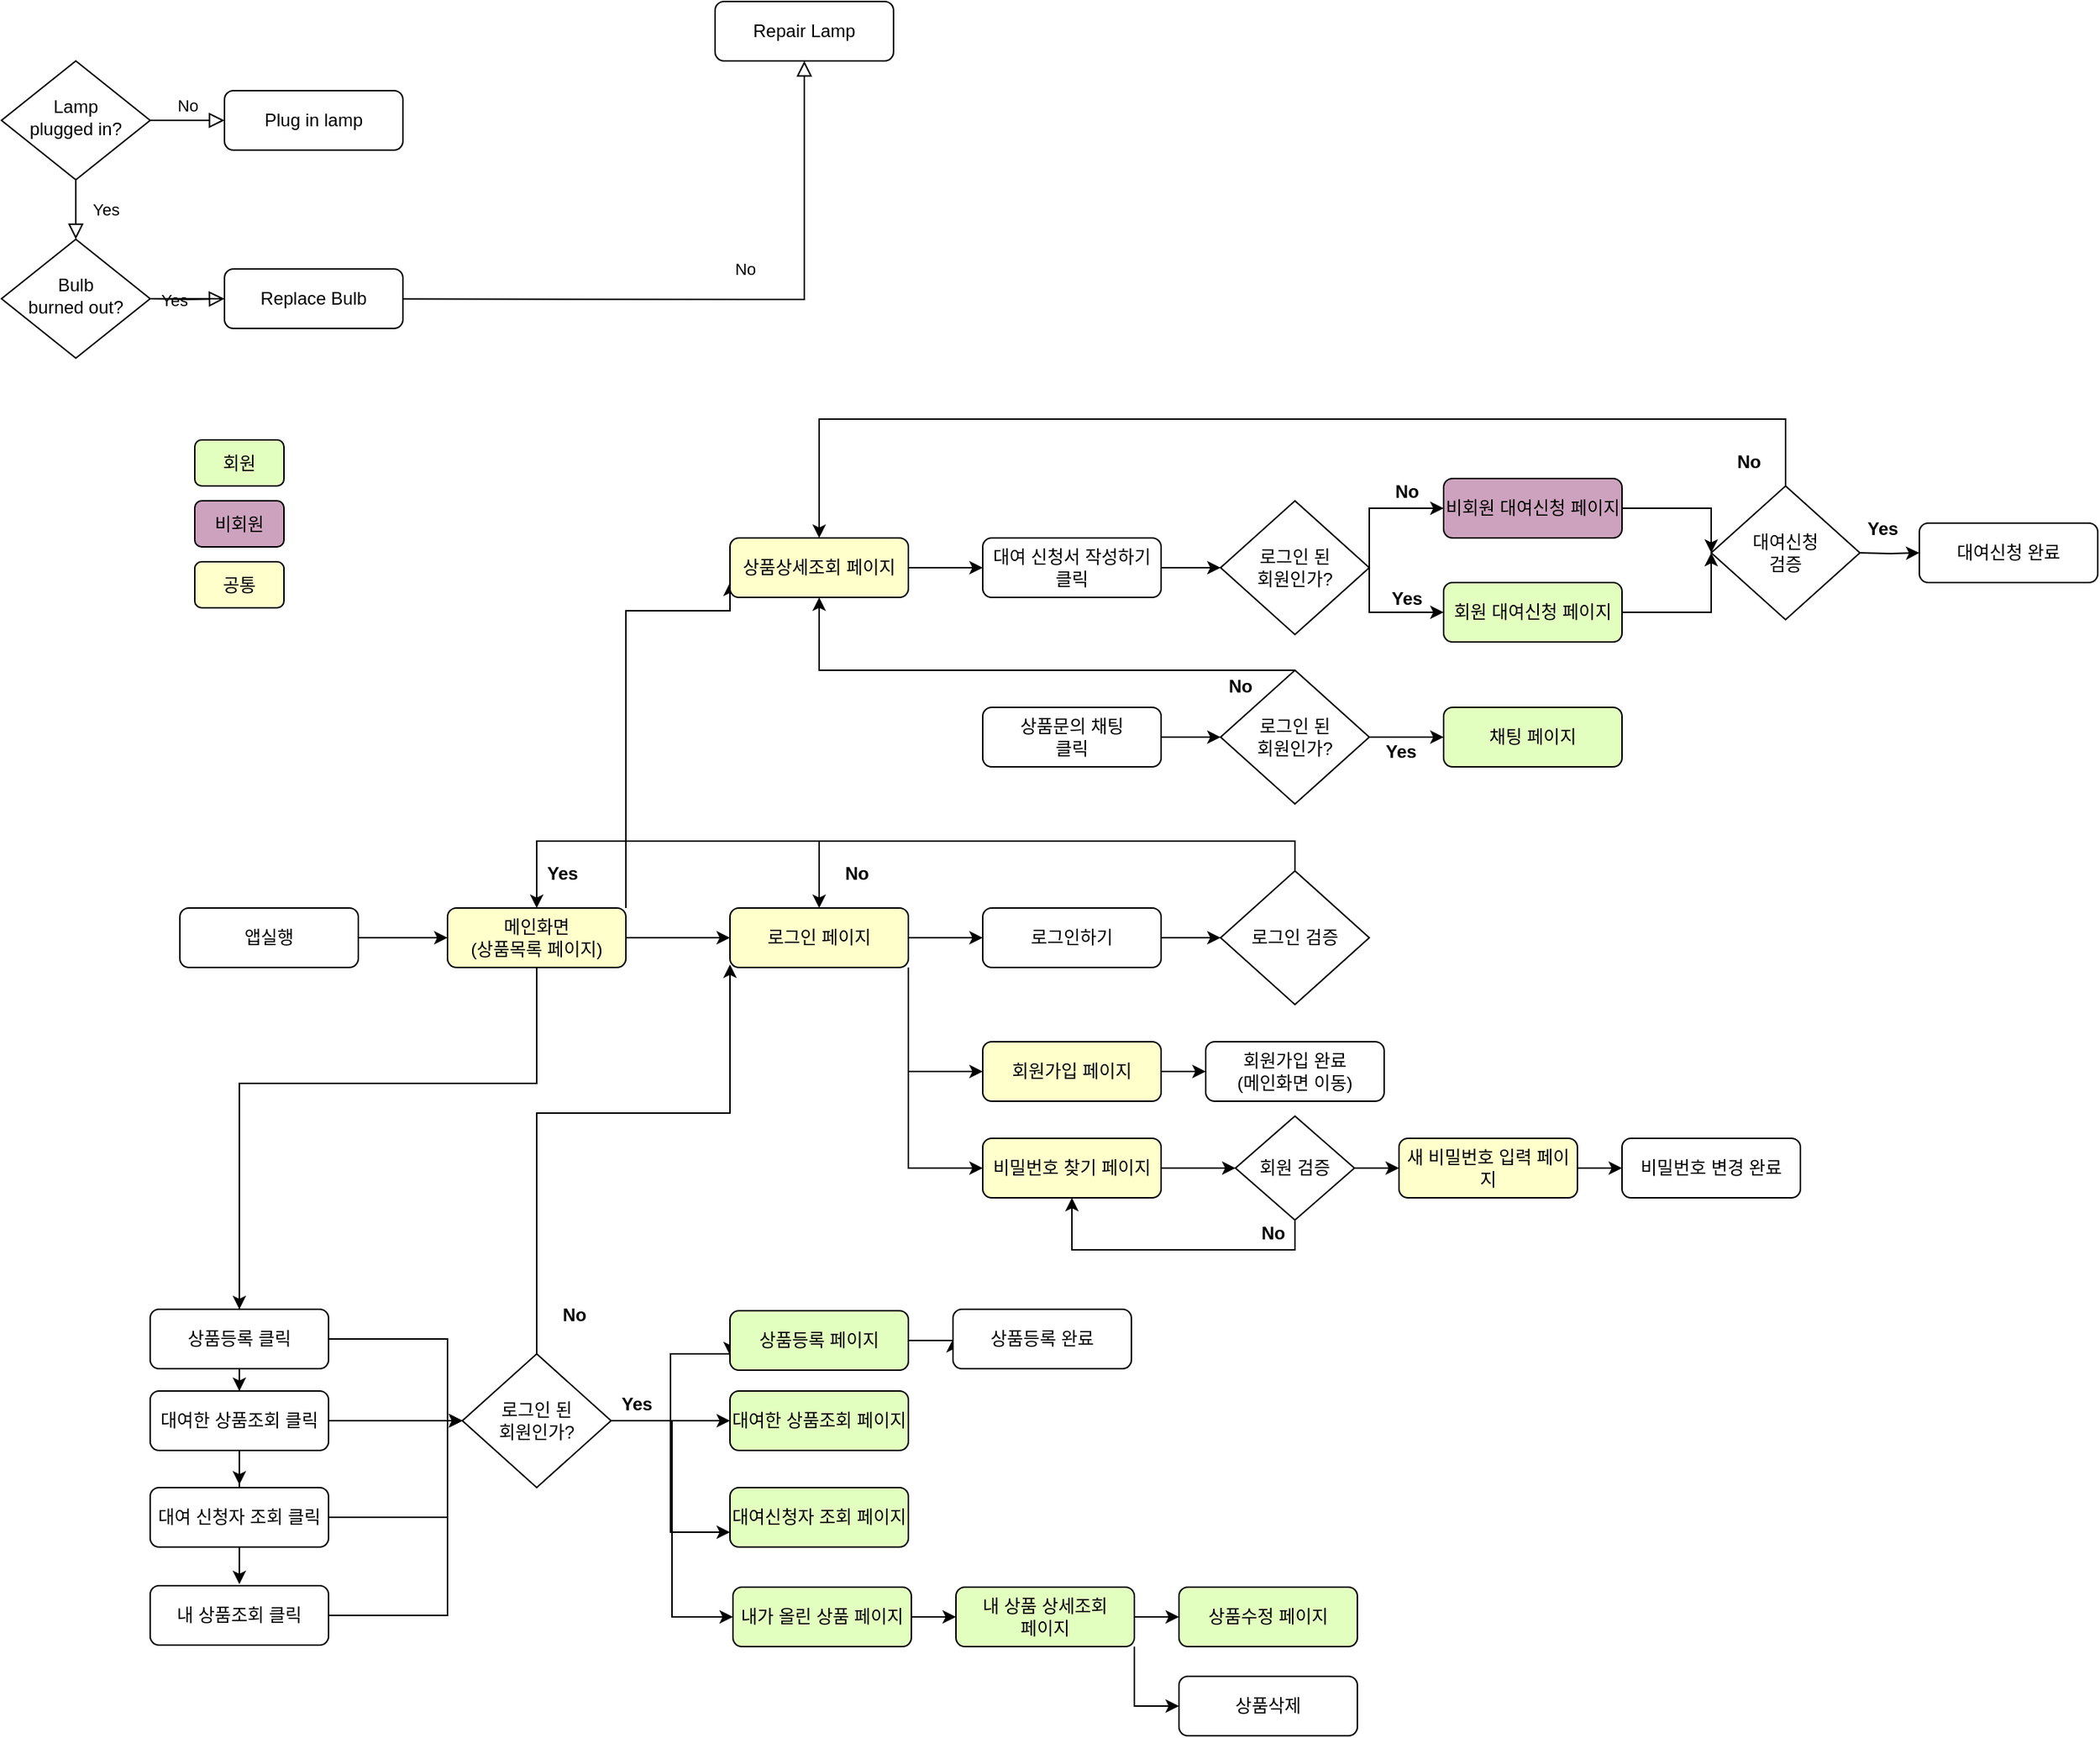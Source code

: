 <mxfile version="15.9.1" type="github"><diagram id="C5RBs43oDa-KdzZeNtuy" name="Page-1"><mxGraphModel dx="2564" dy="2086" grid="1" gridSize="10" guides="1" tooltips="1" connect="1" arrows="1" fold="1" page="1" pageScale="1" pageWidth="827" pageHeight="1169" math="0" shadow="0"><root><mxCell id="WIyWlLk6GJQsqaUBKTNV-0"/><mxCell id="WIyWlLk6GJQsqaUBKTNV-1" parent="WIyWlLk6GJQsqaUBKTNV-0"/><mxCell id="WIyWlLk6GJQsqaUBKTNV-3" value="앱실행" style="rounded=1;whiteSpace=wrap;html=1;fontSize=12;glass=0;strokeWidth=1;shadow=0;fillColor=#FFFFFF;" parent="WIyWlLk6GJQsqaUBKTNV-1" vertex="1"><mxGeometry x="-450" y="410" width="120" height="40" as="geometry"/></mxCell><mxCell id="WIyWlLk6GJQsqaUBKTNV-4" value="Yes" style="rounded=0;html=1;jettySize=auto;orthogonalLoop=1;fontSize=11;endArrow=block;endFill=0;endSize=8;strokeWidth=1;shadow=0;labelBackgroundColor=none;edgeStyle=orthogonalEdgeStyle;" parent="WIyWlLk6GJQsqaUBKTNV-1" source="WIyWlLk6GJQsqaUBKTNV-6" edge="1"><mxGeometry y="20" relative="1" as="geometry"><mxPoint as="offset"/><mxPoint x="-520" y="-40" as="targetPoint"/></mxGeometry></mxCell><mxCell id="WIyWlLk6GJQsqaUBKTNV-5" value="No" style="edgeStyle=orthogonalEdgeStyle;rounded=0;html=1;jettySize=auto;orthogonalLoop=1;fontSize=11;endArrow=block;endFill=0;endSize=8;strokeWidth=1;shadow=0;labelBackgroundColor=none;" parent="WIyWlLk6GJQsqaUBKTNV-1" source="WIyWlLk6GJQsqaUBKTNV-6" target="WIyWlLk6GJQsqaUBKTNV-7" edge="1"><mxGeometry y="10" relative="1" as="geometry"><mxPoint as="offset"/></mxGeometry></mxCell><mxCell id="WIyWlLk6GJQsqaUBKTNV-6" value="Lamp&lt;br&gt;plugged in?" style="rhombus;whiteSpace=wrap;html=1;shadow=0;fontFamily=Helvetica;fontSize=12;align=center;strokeWidth=1;spacing=6;spacingTop=-4;" parent="WIyWlLk6GJQsqaUBKTNV-1" vertex="1"><mxGeometry x="-570" y="-160" width="100" height="80" as="geometry"/></mxCell><mxCell id="WIyWlLk6GJQsqaUBKTNV-7" value="Plug in lamp" style="rounded=1;whiteSpace=wrap;html=1;fontSize=12;glass=0;strokeWidth=1;shadow=0;" parent="WIyWlLk6GJQsqaUBKTNV-1" vertex="1"><mxGeometry x="-420" y="-140" width="120" height="40" as="geometry"/></mxCell><mxCell id="WIyWlLk6GJQsqaUBKTNV-8" value="No" style="rounded=0;html=1;jettySize=auto;orthogonalLoop=1;fontSize=11;endArrow=block;endFill=0;endSize=8;strokeWidth=1;shadow=0;labelBackgroundColor=none;edgeStyle=orthogonalEdgeStyle;" parent="WIyWlLk6GJQsqaUBKTNV-1" target="WIyWlLk6GJQsqaUBKTNV-11" edge="1"><mxGeometry x="0.333" y="20" relative="1" as="geometry"><mxPoint as="offset"/><mxPoint x="-470" as="sourcePoint"/></mxGeometry></mxCell><mxCell id="WIyWlLk6GJQsqaUBKTNV-9" value="Yes" style="edgeStyle=orthogonalEdgeStyle;rounded=0;html=1;jettySize=auto;orthogonalLoop=1;fontSize=11;endArrow=block;endFill=0;endSize=8;strokeWidth=1;shadow=0;labelBackgroundColor=none;" parent="WIyWlLk6GJQsqaUBKTNV-1" target="WIyWlLk6GJQsqaUBKTNV-12" edge="1"><mxGeometry y="10" relative="1" as="geometry"><mxPoint as="offset"/><mxPoint x="-470" as="sourcePoint"/></mxGeometry></mxCell><mxCell id="WIyWlLk6GJQsqaUBKTNV-10" value="Bulb&lt;br&gt;burned out?" style="rhombus;whiteSpace=wrap;html=1;shadow=0;fontFamily=Helvetica;fontSize=12;align=center;strokeWidth=1;spacing=6;spacingTop=-4;" parent="WIyWlLk6GJQsqaUBKTNV-1" vertex="1"><mxGeometry x="-570" y="-40" width="100" height="80" as="geometry"/></mxCell><mxCell id="WIyWlLk6GJQsqaUBKTNV-11" value="Repair Lamp" style="rounded=1;whiteSpace=wrap;html=1;fontSize=12;glass=0;strokeWidth=1;shadow=0;" parent="WIyWlLk6GJQsqaUBKTNV-1" vertex="1"><mxGeometry x="-90" y="-200" width="120" height="40" as="geometry"/></mxCell><mxCell id="WIyWlLk6GJQsqaUBKTNV-12" value="Replace Bulb" style="rounded=1;whiteSpace=wrap;html=1;fontSize=12;glass=0;strokeWidth=1;shadow=0;" parent="WIyWlLk6GJQsqaUBKTNV-1" vertex="1"><mxGeometry x="-420" y="-20" width="120" height="40" as="geometry"/></mxCell><mxCell id="6MyTWxxYhIIvLbOUa3KO-51" style="edgeStyle=orthogonalEdgeStyle;rounded=0;orthogonalLoop=1;jettySize=auto;html=1;exitX=0.5;exitY=1;exitDx=0;exitDy=0;entryX=0.5;entryY=0;entryDx=0;entryDy=0;fontSize=12;" edge="1" parent="WIyWlLk6GJQsqaUBKTNV-1" target="6MyTWxxYhIIvLbOUa3KO-30"><mxGeometry relative="1" as="geometry"><mxPoint x="-210" y="468" as="sourcePoint"/><Array as="points"><mxPoint x="-210" y="528"/><mxPoint x="-410" y="528"/></Array></mxGeometry></mxCell><mxCell id="6MyTWxxYhIIvLbOUa3KO-57" style="edgeStyle=orthogonalEdgeStyle;rounded=0;orthogonalLoop=1;jettySize=auto;html=1;entryX=0.5;entryY=0;entryDx=0;entryDy=0;fontSize=12;" edge="1" parent="WIyWlLk6GJQsqaUBKTNV-1" target="6MyTWxxYhIIvLbOUa3KO-31"><mxGeometry relative="1" as="geometry"><mxPoint x="-210" y="468" as="sourcePoint"/><Array as="points"><mxPoint x="-210" y="528"/><mxPoint x="-410" y="528"/></Array></mxGeometry></mxCell><mxCell id="6MyTWxxYhIIvLbOUa3KO-72" style="edgeStyle=orthogonalEdgeStyle;rounded=0;orthogonalLoop=1;jettySize=auto;html=1;entryX=0;entryY=0.75;entryDx=0;entryDy=0;fontSize=12;" edge="1" parent="WIyWlLk6GJQsqaUBKTNV-1" source="6MyTWxxYhIIvLbOUa3KO-0" target="6MyTWxxYhIIvLbOUa3KO-2"><mxGeometry relative="1" as="geometry"><Array as="points"><mxPoint x="-150" y="210"/></Array></mxGeometry></mxCell><mxCell id="6MyTWxxYhIIvLbOUa3KO-109" style="edgeStyle=orthogonalEdgeStyle;rounded=0;orthogonalLoop=1;jettySize=auto;html=1;entryX=0.5;entryY=0;entryDx=0;entryDy=0;fontSize=12;" edge="1" parent="WIyWlLk6GJQsqaUBKTNV-1"><mxGeometry relative="1" as="geometry"><mxPoint x="-210" y="448" as="sourcePoint"/><mxPoint x="-410" y="798" as="targetPoint"/><Array as="points"><mxPoint x="-210" y="528"/><mxPoint x="-410" y="528"/></Array></mxGeometry></mxCell><mxCell id="6MyTWxxYhIIvLbOUa3KO-110" style="edgeStyle=orthogonalEdgeStyle;rounded=0;orthogonalLoop=1;jettySize=auto;html=1;fontSize=12;" edge="1" parent="WIyWlLk6GJQsqaUBKTNV-1"><mxGeometry relative="1" as="geometry"><mxPoint x="-210" y="448" as="sourcePoint"/><mxPoint x="-410" y="865" as="targetPoint"/><Array as="points"><mxPoint x="-210" y="528"/><mxPoint x="-410" y="528"/></Array></mxGeometry></mxCell><mxCell id="6MyTWxxYhIIvLbOUa3KO-0" value="메인화면&lt;br&gt;(상품목록 페이지)" style="rounded=1;whiteSpace=wrap;html=1;fontSize=12;glass=0;strokeWidth=1;shadow=0;fillColor=#FFFFCC;" vertex="1" parent="WIyWlLk6GJQsqaUBKTNV-1"><mxGeometry x="-270" y="410" width="120" height="40" as="geometry"/></mxCell><mxCell id="6MyTWxxYhIIvLbOUa3KO-1" value="" style="endArrow=classic;html=1;rounded=0;entryX=0;entryY=0.5;entryDx=0;entryDy=0;" edge="1" parent="WIyWlLk6GJQsqaUBKTNV-1" target="6MyTWxxYhIIvLbOUa3KO-0"><mxGeometry width="50" height="50" relative="1" as="geometry"><mxPoint x="-330" y="430" as="sourcePoint"/><mxPoint x="-280" y="380" as="targetPoint"/></mxGeometry></mxCell><mxCell id="6MyTWxxYhIIvLbOUa3KO-61" style="edgeStyle=orthogonalEdgeStyle;rounded=0;orthogonalLoop=1;jettySize=auto;html=1;exitX=1;exitY=0.5;exitDx=0;exitDy=0;entryX=0;entryY=0.5;entryDx=0;entryDy=0;fontSize=12;" edge="1" parent="WIyWlLk6GJQsqaUBKTNV-1" source="6MyTWxxYhIIvLbOUa3KO-2" target="6MyTWxxYhIIvLbOUa3KO-23"><mxGeometry relative="1" as="geometry"/></mxCell><mxCell id="6MyTWxxYhIIvLbOUa3KO-2" value="상품상세조회 페이지" style="rounded=1;whiteSpace=wrap;html=1;fontSize=12;glass=0;strokeWidth=1;shadow=0;fillColor=#FFFFCC;" vertex="1" parent="WIyWlLk6GJQsqaUBKTNV-1"><mxGeometry x="-80" y="161" width="120" height="40" as="geometry"/></mxCell><mxCell id="6MyTWxxYhIIvLbOUa3KO-79" style="edgeStyle=orthogonalEdgeStyle;rounded=0;orthogonalLoop=1;jettySize=auto;html=1;entryX=0;entryY=0.5;entryDx=0;entryDy=0;fontSize=12;" edge="1" parent="WIyWlLk6GJQsqaUBKTNV-1" source="6MyTWxxYhIIvLbOUa3KO-3" target="6MyTWxxYhIIvLbOUa3KO-4"><mxGeometry relative="1" as="geometry"/></mxCell><mxCell id="6MyTWxxYhIIvLbOUa3KO-82" style="edgeStyle=orthogonalEdgeStyle;rounded=0;orthogonalLoop=1;jettySize=auto;html=1;entryX=0;entryY=0.5;entryDx=0;entryDy=0;fontSize=12;" edge="1" parent="WIyWlLk6GJQsqaUBKTNV-1" source="6MyTWxxYhIIvLbOUa3KO-3" target="6MyTWxxYhIIvLbOUa3KO-5"><mxGeometry relative="1" as="geometry"><Array as="points"><mxPoint x="40" y="520"/></Array></mxGeometry></mxCell><mxCell id="6MyTWxxYhIIvLbOUa3KO-139" style="edgeStyle=orthogonalEdgeStyle;rounded=0;orthogonalLoop=1;jettySize=auto;html=1;entryX=0;entryY=0.5;entryDx=0;entryDy=0;fontSize=12;" edge="1" parent="WIyWlLk6GJQsqaUBKTNV-1" source="6MyTWxxYhIIvLbOUa3KO-3" target="6MyTWxxYhIIvLbOUa3KO-136"><mxGeometry relative="1" as="geometry"><Array as="points"><mxPoint x="40" y="585"/></Array></mxGeometry></mxCell><mxCell id="6MyTWxxYhIIvLbOUa3KO-3" value="로그인 페이지" style="rounded=1;whiteSpace=wrap;html=1;fontSize=12;glass=0;strokeWidth=1;shadow=0;fillColor=#FFFFCC;" vertex="1" parent="WIyWlLk6GJQsqaUBKTNV-1"><mxGeometry x="-80" y="410" width="120" height="40" as="geometry"/></mxCell><mxCell id="6MyTWxxYhIIvLbOUa3KO-80" style="edgeStyle=orthogonalEdgeStyle;rounded=0;orthogonalLoop=1;jettySize=auto;html=1;entryX=0;entryY=0.5;entryDx=0;entryDy=0;fontSize=12;" edge="1" parent="WIyWlLk6GJQsqaUBKTNV-1" source="6MyTWxxYhIIvLbOUa3KO-4" target="6MyTWxxYhIIvLbOUa3KO-70"><mxGeometry relative="1" as="geometry"/></mxCell><mxCell id="6MyTWxxYhIIvLbOUa3KO-4" value="로그인하기" style="rounded=1;whiteSpace=wrap;html=1;fontSize=12;glass=0;strokeWidth=1;shadow=0;" vertex="1" parent="WIyWlLk6GJQsqaUBKTNV-1"><mxGeometry x="90" y="410" width="120" height="40" as="geometry"/></mxCell><mxCell id="6MyTWxxYhIIvLbOUa3KO-83" style="edgeStyle=orthogonalEdgeStyle;rounded=0;orthogonalLoop=1;jettySize=auto;html=1;exitX=1;exitY=0.5;exitDx=0;exitDy=0;fontSize=12;" edge="1" parent="WIyWlLk6GJQsqaUBKTNV-1" source="6MyTWxxYhIIvLbOUa3KO-5" target="6MyTWxxYhIIvLbOUa3KO-81"><mxGeometry relative="1" as="geometry"/></mxCell><mxCell id="6MyTWxxYhIIvLbOUa3KO-5" value="회원가입 페이지" style="rounded=1;whiteSpace=wrap;html=1;fontSize=12;glass=0;strokeWidth=1;shadow=0;fillColor=#FFFFCC;" vertex="1" parent="WIyWlLk6GJQsqaUBKTNV-1"><mxGeometry x="90" y="500" width="120" height="40" as="geometry"/></mxCell><mxCell id="6MyTWxxYhIIvLbOUa3KO-21" value="" style="endArrow=classic;html=1;rounded=0;entryX=0;entryY=0.5;entryDx=0;entryDy=0;" edge="1" parent="WIyWlLk6GJQsqaUBKTNV-1" target="6MyTWxxYhIIvLbOUa3KO-3"><mxGeometry width="50" height="50" relative="1" as="geometry"><mxPoint x="-150" y="430" as="sourcePoint"/><mxPoint x="-100" y="380" as="targetPoint"/></mxGeometry></mxCell><mxCell id="6MyTWxxYhIIvLbOUa3KO-63" style="edgeStyle=orthogonalEdgeStyle;rounded=0;orthogonalLoop=1;jettySize=auto;html=1;exitX=1;exitY=0.5;exitDx=0;exitDy=0;entryX=0;entryY=0.5;entryDx=0;entryDy=0;fontSize=12;" edge="1" parent="WIyWlLk6GJQsqaUBKTNV-1" source="6MyTWxxYhIIvLbOUa3KO-23" target="6MyTWxxYhIIvLbOUa3KO-62"><mxGeometry relative="1" as="geometry"/></mxCell><mxCell id="6MyTWxxYhIIvLbOUa3KO-23" value="대여 신청서 작성하기 &lt;br&gt;클릭" style="rounded=1;whiteSpace=wrap;html=1;fontSize=12;glass=0;strokeWidth=1;shadow=0;fillColor=#FFFFFF;" vertex="1" parent="WIyWlLk6GJQsqaUBKTNV-1"><mxGeometry x="90" y="161" width="120" height="40" as="geometry"/></mxCell><mxCell id="6MyTWxxYhIIvLbOUa3KO-38" style="edgeStyle=orthogonalEdgeStyle;rounded=0;orthogonalLoop=1;jettySize=auto;html=1;exitX=1;exitY=0.5;exitDx=0;exitDy=0;entryX=0;entryY=0.75;entryDx=0;entryDy=0;" edge="1" parent="WIyWlLk6GJQsqaUBKTNV-1" source="6MyTWxxYhIIvLbOUa3KO-24" target="6MyTWxxYhIIvLbOUa3KO-36"><mxGeometry relative="1" as="geometry"><Array as="points"><mxPoint x="-120" y="755"/><mxPoint x="-120" y="710"/></Array></mxGeometry></mxCell><mxCell id="6MyTWxxYhIIvLbOUa3KO-39" style="edgeStyle=orthogonalEdgeStyle;rounded=0;orthogonalLoop=1;jettySize=auto;html=1;exitX=1;exitY=0.5;exitDx=0;exitDy=0;entryX=0;entryY=0.5;entryDx=0;entryDy=0;" edge="1" parent="WIyWlLk6GJQsqaUBKTNV-1" source="6MyTWxxYhIIvLbOUa3KO-24" target="6MyTWxxYhIIvLbOUa3KO-27"><mxGeometry relative="1" as="geometry"/></mxCell><mxCell id="6MyTWxxYhIIvLbOUa3KO-59" style="edgeStyle=orthogonalEdgeStyle;rounded=0;orthogonalLoop=1;jettySize=auto;html=1;entryX=0;entryY=0.5;entryDx=0;entryDy=0;fontSize=12;" edge="1" parent="WIyWlLk6GJQsqaUBKTNV-1" source="6MyTWxxYhIIvLbOUa3KO-24"><mxGeometry relative="1" as="geometry"><mxPoint x="-80" y="448" as="targetPoint"/><Array as="points"><mxPoint x="-210" y="548"/><mxPoint x="-80" y="548"/></Array></mxGeometry></mxCell><mxCell id="6MyTWxxYhIIvLbOUa3KO-104" style="edgeStyle=orthogonalEdgeStyle;rounded=0;orthogonalLoop=1;jettySize=auto;html=1;exitX=1;exitY=0.5;exitDx=0;exitDy=0;entryX=0;entryY=0.5;entryDx=0;entryDy=0;fontSize=12;" edge="1" parent="WIyWlLk6GJQsqaUBKTNV-1" source="6MyTWxxYhIIvLbOUa3KO-24" target="6MyTWxxYhIIvLbOUa3KO-37"><mxGeometry relative="1" as="geometry"/></mxCell><mxCell id="6MyTWxxYhIIvLbOUa3KO-106" style="edgeStyle=orthogonalEdgeStyle;rounded=0;orthogonalLoop=1;jettySize=auto;html=1;entryX=0;entryY=0.75;entryDx=0;entryDy=0;fontSize=12;" edge="1" parent="WIyWlLk6GJQsqaUBKTNV-1" source="6MyTWxxYhIIvLbOUa3KO-24" target="6MyTWxxYhIIvLbOUa3KO-105"><mxGeometry relative="1" as="geometry"/></mxCell><mxCell id="6MyTWxxYhIIvLbOUa3KO-24" value="로그인 된 &lt;br&gt;회원인가?" style="rhombus;whiteSpace=wrap;html=1;strokeColor=#000000;fillColor=none;" vertex="1" parent="WIyWlLk6GJQsqaUBKTNV-1"><mxGeometry x="-260" y="710" width="100" height="90" as="geometry"/></mxCell><mxCell id="6MyTWxxYhIIvLbOUa3KO-27" value="대여한 상품조회 페이지" style="rounded=1;whiteSpace=wrap;html=1;fontSize=12;glass=0;strokeWidth=1;shadow=0;fillColor=#E3FFBF;" vertex="1" parent="WIyWlLk6GJQsqaUBKTNV-1"><mxGeometry x="-80" y="735" width="120" height="40" as="geometry"/></mxCell><mxCell id="6MyTWxxYhIIvLbOUa3KO-33" style="edgeStyle=orthogonalEdgeStyle;rounded=0;orthogonalLoop=1;jettySize=auto;html=1;entryX=0;entryY=0.5;entryDx=0;entryDy=0;" edge="1" parent="WIyWlLk6GJQsqaUBKTNV-1" source="6MyTWxxYhIIvLbOUa3KO-30" target="6MyTWxxYhIIvLbOUa3KO-24"><mxGeometry relative="1" as="geometry"><Array as="points"><mxPoint x="-270" y="700"/></Array></mxGeometry></mxCell><mxCell id="6MyTWxxYhIIvLbOUa3KO-30" value="상품등록 클릭" style="rounded=1;whiteSpace=wrap;html=1;fontSize=12;glass=0;strokeWidth=1;shadow=0;fillColor=#FFFFFF;" vertex="1" parent="WIyWlLk6GJQsqaUBKTNV-1"><mxGeometry x="-470" y="680" width="120" height="40" as="geometry"/></mxCell><mxCell id="6MyTWxxYhIIvLbOUa3KO-34" style="edgeStyle=orthogonalEdgeStyle;rounded=0;orthogonalLoop=1;jettySize=auto;html=1;entryX=0;entryY=0.5;entryDx=0;entryDy=0;" edge="1" parent="WIyWlLk6GJQsqaUBKTNV-1" source="6MyTWxxYhIIvLbOUa3KO-31" target="6MyTWxxYhIIvLbOUa3KO-24"><mxGeometry relative="1" as="geometry"/></mxCell><mxCell id="6MyTWxxYhIIvLbOUa3KO-31" value="대여한 상품조회 클릭" style="rounded=1;whiteSpace=wrap;html=1;fontSize=12;glass=0;strokeWidth=1;shadow=0;fillColor=#FFFFFF;" vertex="1" parent="WIyWlLk6GJQsqaUBKTNV-1"><mxGeometry x="-470" y="735" width="120" height="40" as="geometry"/></mxCell><mxCell id="6MyTWxxYhIIvLbOUa3KO-113" style="edgeStyle=orthogonalEdgeStyle;rounded=0;orthogonalLoop=1;jettySize=auto;html=1;entryX=0;entryY=0.5;entryDx=0;entryDy=0;fontSize=12;" edge="1" parent="WIyWlLk6GJQsqaUBKTNV-1" source="6MyTWxxYhIIvLbOUa3KO-32" target="6MyTWxxYhIIvLbOUa3KO-24"><mxGeometry relative="1" as="geometry"><Array as="points"><mxPoint x="-270" y="886"/><mxPoint x="-270" y="755"/></Array></mxGeometry></mxCell><mxCell id="6MyTWxxYhIIvLbOUa3KO-32" value="내 상품조회 클릭" style="rounded=1;whiteSpace=wrap;html=1;fontSize=12;glass=0;strokeWidth=1;shadow=0;fillColor=#FFFFFF;" vertex="1" parent="WIyWlLk6GJQsqaUBKTNV-1"><mxGeometry x="-470" y="866" width="120" height="40" as="geometry"/></mxCell><mxCell id="6MyTWxxYhIIvLbOUa3KO-89" style="edgeStyle=orthogonalEdgeStyle;rounded=0;orthogonalLoop=1;jettySize=auto;html=1;exitX=1;exitY=0.5;exitDx=0;exitDy=0;entryX=0;entryY=0.5;entryDx=0;entryDy=0;fontSize=12;" edge="1" parent="WIyWlLk6GJQsqaUBKTNV-1" source="6MyTWxxYhIIvLbOUa3KO-36" target="6MyTWxxYhIIvLbOUa3KO-87"><mxGeometry relative="1" as="geometry"/></mxCell><mxCell id="6MyTWxxYhIIvLbOUa3KO-36" value="상품등록 페이지" style="rounded=1;whiteSpace=wrap;html=1;fontSize=12;glass=0;strokeWidth=1;shadow=0;fillColor=#E3FFBF;" vertex="1" parent="WIyWlLk6GJQsqaUBKTNV-1"><mxGeometry x="-80" y="681" width="120" height="40" as="geometry"/></mxCell><mxCell id="6MyTWxxYhIIvLbOUa3KO-94" style="edgeStyle=orthogonalEdgeStyle;rounded=0;orthogonalLoop=1;jettySize=auto;html=1;exitX=1;exitY=0.5;exitDx=0;exitDy=0;entryX=0;entryY=0.5;entryDx=0;entryDy=0;fontSize=12;" edge="1" parent="WIyWlLk6GJQsqaUBKTNV-1" source="6MyTWxxYhIIvLbOUa3KO-37" target="6MyTWxxYhIIvLbOUa3KO-93"><mxGeometry relative="1" as="geometry"/></mxCell><mxCell id="6MyTWxxYhIIvLbOUa3KO-37" value="내가 올린 상품 페이지" style="rounded=1;whiteSpace=wrap;html=1;fontSize=12;glass=0;strokeWidth=1;shadow=0;fillColor=#E3FFBF;" vertex="1" parent="WIyWlLk6GJQsqaUBKTNV-1"><mxGeometry x="-78" y="867" width="120" height="40" as="geometry"/></mxCell><mxCell id="6MyTWxxYhIIvLbOUa3KO-47" value="&lt;font style=&quot;font-size: 12px&quot;&gt;No&lt;/font&gt;" style="text;strokeColor=none;fillColor=none;html=1;fontSize=24;fontStyle=1;verticalAlign=middle;align=center;" vertex="1" parent="WIyWlLk6GJQsqaUBKTNV-1"><mxGeometry x="-210" y="670" width="50" height="20" as="geometry"/></mxCell><mxCell id="6MyTWxxYhIIvLbOUa3KO-50" value="&lt;font style=&quot;font-size: 12px&quot;&gt;Yes&lt;/font&gt;" style="text;strokeColor=none;fillColor=none;html=1;fontSize=24;fontStyle=1;verticalAlign=middle;align=center;" vertex="1" parent="WIyWlLk6GJQsqaUBKTNV-1"><mxGeometry x="-168" y="730" width="50" height="20" as="geometry"/></mxCell><mxCell id="6MyTWxxYhIIvLbOUa3KO-66" style="edgeStyle=orthogonalEdgeStyle;rounded=0;orthogonalLoop=1;jettySize=auto;html=1;exitX=1;exitY=0.5;exitDx=0;exitDy=0;entryX=0;entryY=0.5;entryDx=0;entryDy=0;fontSize=12;" edge="1" parent="WIyWlLk6GJQsqaUBKTNV-1" source="6MyTWxxYhIIvLbOUa3KO-62" target="6MyTWxxYhIIvLbOUa3KO-64"><mxGeometry relative="1" as="geometry"><Array as="points"><mxPoint x="350" y="141"/></Array></mxGeometry></mxCell><mxCell id="6MyTWxxYhIIvLbOUa3KO-67" style="edgeStyle=orthogonalEdgeStyle;rounded=0;orthogonalLoop=1;jettySize=auto;html=1;entryX=0;entryY=0.5;entryDx=0;entryDy=0;fontSize=12;exitX=1;exitY=0.5;exitDx=0;exitDy=0;" edge="1" parent="WIyWlLk6GJQsqaUBKTNV-1" source="6MyTWxxYhIIvLbOUa3KO-62" target="6MyTWxxYhIIvLbOUa3KO-65"><mxGeometry relative="1" as="geometry"><Array as="points"><mxPoint x="350" y="211"/></Array></mxGeometry></mxCell><mxCell id="6MyTWxxYhIIvLbOUa3KO-62" value="로그인 된 &lt;br&gt;회원인가?" style="rhombus;whiteSpace=wrap;html=1;strokeColor=#000000;fillColor=none;" vertex="1" parent="WIyWlLk6GJQsqaUBKTNV-1"><mxGeometry x="250" y="136" width="100" height="90" as="geometry"/></mxCell><mxCell id="6MyTWxxYhIIvLbOUa3KO-98" style="edgeStyle=orthogonalEdgeStyle;rounded=0;orthogonalLoop=1;jettySize=auto;html=1;exitX=1;exitY=0.5;exitDx=0;exitDy=0;fontSize=12;entryX=0;entryY=0.5;entryDx=0;entryDy=0;" edge="1" parent="WIyWlLk6GJQsqaUBKTNV-1" source="6MyTWxxYhIIvLbOUa3KO-64" target="6MyTWxxYhIIvLbOUa3KO-114"><mxGeometry relative="1" as="geometry"><mxPoint x="560" y="171" as="targetPoint"/><Array as="points"><mxPoint x="580" y="141"/></Array></mxGeometry></mxCell><mxCell id="6MyTWxxYhIIvLbOUa3KO-64" value="비회원 대여신청 페이지" style="rounded=1;whiteSpace=wrap;html=1;fontSize=12;glass=0;strokeWidth=1;shadow=0;fillColor=#CDA2BE;" vertex="1" parent="WIyWlLk6GJQsqaUBKTNV-1"><mxGeometry x="400" y="121" width="120" height="40" as="geometry"/></mxCell><mxCell id="6MyTWxxYhIIvLbOUa3KO-99" style="edgeStyle=orthogonalEdgeStyle;rounded=0;orthogonalLoop=1;jettySize=auto;html=1;entryX=0;entryY=0.5;entryDx=0;entryDy=0;fontSize=12;" edge="1" parent="WIyWlLk6GJQsqaUBKTNV-1" source="6MyTWxxYhIIvLbOUa3KO-65" target="6MyTWxxYhIIvLbOUa3KO-114"><mxGeometry relative="1" as="geometry"><mxPoint x="560" y="171" as="targetPoint"/><Array as="points"><mxPoint x="580" y="211"/></Array></mxGeometry></mxCell><mxCell id="6MyTWxxYhIIvLbOUa3KO-65" value="회원 대여신청 페이지" style="rounded=1;whiteSpace=wrap;html=1;fontSize=12;glass=0;strokeWidth=1;shadow=0;fillColor=#E3FFBF;" vertex="1" parent="WIyWlLk6GJQsqaUBKTNV-1"><mxGeometry x="400" y="191" width="120" height="40" as="geometry"/></mxCell><mxCell id="6MyTWxxYhIIvLbOUa3KO-68" value="&lt;font style=&quot;font-size: 12px&quot;&gt;No&lt;/font&gt;" style="text;strokeColor=none;fillColor=none;html=1;fontSize=24;fontStyle=1;verticalAlign=middle;align=center;" vertex="1" parent="WIyWlLk6GJQsqaUBKTNV-1"><mxGeometry x="350" y="116" width="50" height="20" as="geometry"/></mxCell><mxCell id="6MyTWxxYhIIvLbOUa3KO-69" value="&lt;font style=&quot;font-size: 12px&quot;&gt;Yes&lt;/font&gt;" style="text;strokeColor=none;fillColor=none;html=1;fontSize=24;fontStyle=1;verticalAlign=middle;align=center;" vertex="1" parent="WIyWlLk6GJQsqaUBKTNV-1"><mxGeometry x="350" y="188" width="50" height="20" as="geometry"/></mxCell><mxCell id="6MyTWxxYhIIvLbOUa3KO-71" style="edgeStyle=orthogonalEdgeStyle;rounded=0;orthogonalLoop=1;jettySize=auto;html=1;exitX=0.5;exitY=0;exitDx=0;exitDy=0;entryX=0.5;entryY=0;entryDx=0;entryDy=0;fontSize=12;" edge="1" parent="WIyWlLk6GJQsqaUBKTNV-1" source="6MyTWxxYhIIvLbOUa3KO-70" target="6MyTWxxYhIIvLbOUa3KO-0"><mxGeometry relative="1" as="geometry"/></mxCell><mxCell id="6MyTWxxYhIIvLbOUa3KO-76" style="edgeStyle=orthogonalEdgeStyle;rounded=0;orthogonalLoop=1;jettySize=auto;html=1;entryX=0.5;entryY=0;entryDx=0;entryDy=0;fontSize=12;exitX=0.5;exitY=0;exitDx=0;exitDy=0;" edge="1" parent="WIyWlLk6GJQsqaUBKTNV-1" source="6MyTWxxYhIIvLbOUa3KO-70" target="6MyTWxxYhIIvLbOUa3KO-3"><mxGeometry relative="1" as="geometry"/></mxCell><mxCell id="6MyTWxxYhIIvLbOUa3KO-70" value="로그인 검증" style="rhombus;whiteSpace=wrap;html=1;strokeColor=#000000;fillColor=none;" vertex="1" parent="WIyWlLk6GJQsqaUBKTNV-1"><mxGeometry x="250" y="385" width="100" height="90" as="geometry"/></mxCell><mxCell id="6MyTWxxYhIIvLbOUa3KO-73" value="&lt;font style=&quot;font-size: 12px&quot;&gt;Yes&lt;/font&gt;" style="text;strokeColor=none;fillColor=none;html=1;fontSize=24;fontStyle=1;verticalAlign=middle;align=center;" vertex="1" parent="WIyWlLk6GJQsqaUBKTNV-1"><mxGeometry x="-218" y="373" width="50" height="20" as="geometry"/></mxCell><mxCell id="6MyTWxxYhIIvLbOUa3KO-78" value="&lt;span style=&quot;font-size: 12px&quot;&gt;No&lt;/span&gt;" style="text;strokeColor=none;fillColor=none;html=1;fontSize=24;fontStyle=1;verticalAlign=middle;align=center;" vertex="1" parent="WIyWlLk6GJQsqaUBKTNV-1"><mxGeometry x="-20" y="373" width="50" height="20" as="geometry"/></mxCell><mxCell id="6MyTWxxYhIIvLbOUa3KO-81" value="회원가입 완료&lt;br&gt;(메인화면 이동)" style="rounded=1;whiteSpace=wrap;html=1;fontSize=12;glass=0;strokeWidth=1;shadow=0;" vertex="1" parent="WIyWlLk6GJQsqaUBKTNV-1"><mxGeometry x="240" y="500" width="120" height="40" as="geometry"/></mxCell><mxCell id="6MyTWxxYhIIvLbOUa3KO-87" value="상품등록 완료" style="rounded=1;whiteSpace=wrap;html=1;fontSize=12;glass=0;strokeWidth=1;shadow=0;" vertex="1" parent="WIyWlLk6GJQsqaUBKTNV-1"><mxGeometry x="70" y="680" width="120" height="40" as="geometry"/></mxCell><mxCell id="6MyTWxxYhIIvLbOUa3KO-90" value="상품수정 페이지" style="rounded=1;whiteSpace=wrap;html=1;fontSize=12;glass=0;strokeWidth=1;shadow=0;fillColor=#E3FFBF;" vertex="1" parent="WIyWlLk6GJQsqaUBKTNV-1"><mxGeometry x="222" y="867" width="120" height="40" as="geometry"/></mxCell><mxCell id="6MyTWxxYhIIvLbOUa3KO-92" value="상품삭제" style="rounded=1;whiteSpace=wrap;html=1;fontSize=12;glass=0;strokeWidth=1;shadow=0;" vertex="1" parent="WIyWlLk6GJQsqaUBKTNV-1"><mxGeometry x="222" y="927" width="120" height="40" as="geometry"/></mxCell><mxCell id="6MyTWxxYhIIvLbOUa3KO-95" style="edgeStyle=orthogonalEdgeStyle;rounded=0;orthogonalLoop=1;jettySize=auto;html=1;entryX=0;entryY=0.5;entryDx=0;entryDy=0;fontSize=12;" edge="1" parent="WIyWlLk6GJQsqaUBKTNV-1" source="6MyTWxxYhIIvLbOUa3KO-93" target="6MyTWxxYhIIvLbOUa3KO-90"><mxGeometry relative="1" as="geometry"/></mxCell><mxCell id="6MyTWxxYhIIvLbOUa3KO-96" style="edgeStyle=orthogonalEdgeStyle;rounded=0;orthogonalLoop=1;jettySize=auto;html=1;entryX=0;entryY=0.5;entryDx=0;entryDy=0;fontSize=12;" edge="1" parent="WIyWlLk6GJQsqaUBKTNV-1" source="6MyTWxxYhIIvLbOUa3KO-93" target="6MyTWxxYhIIvLbOUa3KO-92"><mxGeometry relative="1" as="geometry"><Array as="points"><mxPoint x="192" y="947"/></Array></mxGeometry></mxCell><mxCell id="6MyTWxxYhIIvLbOUa3KO-93" value="내 상품 상세조회 &lt;br&gt;페이지" style="rounded=1;whiteSpace=wrap;html=1;fontSize=12;glass=0;strokeWidth=1;shadow=0;fillColor=#E3FFBF;" vertex="1" parent="WIyWlLk6GJQsqaUBKTNV-1"><mxGeometry x="72" y="867" width="120" height="40" as="geometry"/></mxCell><mxCell id="6MyTWxxYhIIvLbOUa3KO-103" style="edgeStyle=orthogonalEdgeStyle;rounded=0;orthogonalLoop=1;jettySize=auto;html=1;entryX=0;entryY=0.5;entryDx=0;entryDy=0;fontSize=12;" edge="1" parent="WIyWlLk6GJQsqaUBKTNV-1" target="6MyTWxxYhIIvLbOUa3KO-100"><mxGeometry relative="1" as="geometry"><mxPoint x="680" y="171" as="sourcePoint"/></mxGeometry></mxCell><mxCell id="6MyTWxxYhIIvLbOUa3KO-100" value="대여신청 완료" style="rounded=1;whiteSpace=wrap;html=1;fontSize=12;glass=0;strokeWidth=1;shadow=0;fillColor=#FFFFFF;" vertex="1" parent="WIyWlLk6GJQsqaUBKTNV-1"><mxGeometry x="720" y="151" width="120" height="40" as="geometry"/></mxCell><mxCell id="6MyTWxxYhIIvLbOUa3KO-105" value="대여신청자 조회 페이지" style="rounded=1;whiteSpace=wrap;html=1;fontSize=12;glass=0;strokeWidth=1;shadow=0;fillColor=#E3FFBF;" vertex="1" parent="WIyWlLk6GJQsqaUBKTNV-1"><mxGeometry x="-80" y="800" width="120" height="40" as="geometry"/></mxCell><mxCell id="6MyTWxxYhIIvLbOUa3KO-112" style="edgeStyle=orthogonalEdgeStyle;rounded=0;orthogonalLoop=1;jettySize=auto;html=1;entryX=0;entryY=0.5;entryDx=0;entryDy=0;fontSize=12;" edge="1" parent="WIyWlLk6GJQsqaUBKTNV-1" source="6MyTWxxYhIIvLbOUa3KO-107" target="6MyTWxxYhIIvLbOUa3KO-24"><mxGeometry relative="1" as="geometry"><Array as="points"><mxPoint x="-270" y="820"/><mxPoint x="-270" y="755"/></Array></mxGeometry></mxCell><mxCell id="6MyTWxxYhIIvLbOUa3KO-107" value="대여 신청자 조회 클릭" style="rounded=1;whiteSpace=wrap;html=1;fontSize=12;glass=0;strokeWidth=1;shadow=0;fillColor=#FFFFFF;" vertex="1" parent="WIyWlLk6GJQsqaUBKTNV-1"><mxGeometry x="-470" y="800" width="120" height="40" as="geometry"/></mxCell><mxCell id="6MyTWxxYhIIvLbOUa3KO-116" style="edgeStyle=orthogonalEdgeStyle;rounded=0;orthogonalLoop=1;jettySize=auto;html=1;entryX=0.5;entryY=0;entryDx=0;entryDy=0;fontSize=12;" edge="1" parent="WIyWlLk6GJQsqaUBKTNV-1" source="6MyTWxxYhIIvLbOUa3KO-114" target="6MyTWxxYhIIvLbOUa3KO-2"><mxGeometry relative="1" as="geometry"><Array as="points"><mxPoint x="630" y="81"/><mxPoint x="-20" y="81"/></Array></mxGeometry></mxCell><mxCell id="6MyTWxxYhIIvLbOUa3KO-114" value="대여신청&lt;br&gt;검증" style="rhombus;whiteSpace=wrap;html=1;strokeColor=#000000;fillColor=none;" vertex="1" parent="WIyWlLk6GJQsqaUBKTNV-1"><mxGeometry x="580" y="126" width="100" height="90" as="geometry"/></mxCell><mxCell id="6MyTWxxYhIIvLbOUa3KO-115" value="&lt;font style=&quot;font-size: 12px&quot;&gt;Yes&lt;/font&gt;" style="text;strokeColor=none;fillColor=none;html=1;fontSize=24;fontStyle=1;verticalAlign=middle;align=center;" vertex="1" parent="WIyWlLk6GJQsqaUBKTNV-1"><mxGeometry x="670" y="141" width="50" height="20" as="geometry"/></mxCell><mxCell id="6MyTWxxYhIIvLbOUa3KO-117" value="&lt;span style=&quot;font-size: 12px&quot;&gt;No&lt;/span&gt;" style="text;strokeColor=none;fillColor=none;html=1;fontSize=24;fontStyle=1;verticalAlign=middle;align=center;" vertex="1" parent="WIyWlLk6GJQsqaUBKTNV-1"><mxGeometry x="580" y="96" width="50" height="20" as="geometry"/></mxCell><mxCell id="6MyTWxxYhIIvLbOUa3KO-124" style="edgeStyle=orthogonalEdgeStyle;rounded=0;orthogonalLoop=1;jettySize=auto;html=1;entryX=0;entryY=0.5;entryDx=0;entryDy=0;fontSize=12;" edge="1" parent="WIyWlLk6GJQsqaUBKTNV-1" source="6MyTWxxYhIIvLbOUa3KO-121" target="6MyTWxxYhIIvLbOUa3KO-122"><mxGeometry relative="1" as="geometry"/></mxCell><mxCell id="6MyTWxxYhIIvLbOUa3KO-121" value="상품문의 채팅&lt;br&gt;클릭" style="rounded=1;whiteSpace=wrap;html=1;fontSize=12;glass=0;strokeWidth=1;shadow=0;fillColor=#FFFFFF;" vertex="1" parent="WIyWlLk6GJQsqaUBKTNV-1"><mxGeometry x="90" y="275" width="120" height="40" as="geometry"/></mxCell><mxCell id="6MyTWxxYhIIvLbOUa3KO-125" style="edgeStyle=orthogonalEdgeStyle;rounded=0;orthogonalLoop=1;jettySize=auto;html=1;entryX=0;entryY=0.5;entryDx=0;entryDy=0;fontSize=12;" edge="1" parent="WIyWlLk6GJQsqaUBKTNV-1" source="6MyTWxxYhIIvLbOUa3KO-122" target="6MyTWxxYhIIvLbOUa3KO-123"><mxGeometry relative="1" as="geometry"/></mxCell><mxCell id="6MyTWxxYhIIvLbOUa3KO-128" style="edgeStyle=orthogonalEdgeStyle;rounded=0;orthogonalLoop=1;jettySize=auto;html=1;entryX=0.5;entryY=1;entryDx=0;entryDy=0;fontSize=12;" edge="1" parent="WIyWlLk6GJQsqaUBKTNV-1" source="6MyTWxxYhIIvLbOUa3KO-122" target="6MyTWxxYhIIvLbOUa3KO-2"><mxGeometry relative="1" as="geometry"><Array as="points"><mxPoint x="-20" y="250"/></Array></mxGeometry></mxCell><mxCell id="6MyTWxxYhIIvLbOUa3KO-122" value="로그인 된 &lt;br&gt;회원인가?" style="rhombus;whiteSpace=wrap;html=1;strokeColor=#000000;fillColor=none;" vertex="1" parent="WIyWlLk6GJQsqaUBKTNV-1"><mxGeometry x="250" y="250" width="100" height="90" as="geometry"/></mxCell><mxCell id="6MyTWxxYhIIvLbOUa3KO-123" value="채팅 페이지" style="rounded=1;whiteSpace=wrap;html=1;fontSize=12;glass=0;strokeWidth=1;shadow=0;fillColor=#E3FFBF;" vertex="1" parent="WIyWlLk6GJQsqaUBKTNV-1"><mxGeometry x="400" y="275" width="120" height="40" as="geometry"/></mxCell><mxCell id="6MyTWxxYhIIvLbOUa3KO-126" value="&lt;font style=&quot;font-size: 12px&quot;&gt;Yes&lt;/font&gt;" style="text;strokeColor=none;fillColor=none;html=1;fontSize=24;fontStyle=1;verticalAlign=middle;align=center;" vertex="1" parent="WIyWlLk6GJQsqaUBKTNV-1"><mxGeometry x="346" y="291" width="50" height="20" as="geometry"/></mxCell><mxCell id="6MyTWxxYhIIvLbOUa3KO-129" value="&lt;font style=&quot;font-size: 12px&quot;&gt;No&lt;/font&gt;" style="text;strokeColor=none;fillColor=none;html=1;fontSize=24;fontStyle=1;verticalAlign=middle;align=center;" vertex="1" parent="WIyWlLk6GJQsqaUBKTNV-1"><mxGeometry x="238" y="247" width="50" height="20" as="geometry"/></mxCell><mxCell id="6MyTWxxYhIIvLbOUa3KO-133" value="비회원" style="rounded=1;whiteSpace=wrap;html=1;fontSize=12;glass=0;strokeWidth=1;shadow=0;fillColor=#CDA2BE;" vertex="1" parent="WIyWlLk6GJQsqaUBKTNV-1"><mxGeometry x="-440" y="136" width="60" height="31" as="geometry"/></mxCell><mxCell id="6MyTWxxYhIIvLbOUa3KO-134" value="회원" style="rounded=1;whiteSpace=wrap;html=1;fontSize=12;glass=0;strokeWidth=1;shadow=0;fillColor=#E3FFBF;" vertex="1" parent="WIyWlLk6GJQsqaUBKTNV-1"><mxGeometry x="-440" y="95" width="60" height="31" as="geometry"/></mxCell><mxCell id="6MyTWxxYhIIvLbOUa3KO-135" value="공통" style="rounded=1;whiteSpace=wrap;html=1;fontSize=12;glass=0;strokeWidth=1;shadow=0;fillColor=#FFFFCC;" vertex="1" parent="WIyWlLk6GJQsqaUBKTNV-1"><mxGeometry x="-440" y="177" width="60" height="31" as="geometry"/></mxCell><mxCell id="6MyTWxxYhIIvLbOUa3KO-142" style="edgeStyle=orthogonalEdgeStyle;rounded=0;orthogonalLoop=1;jettySize=auto;html=1;fontSize=12;" edge="1" parent="WIyWlLk6GJQsqaUBKTNV-1" source="6MyTWxxYhIIvLbOUa3KO-136"><mxGeometry relative="1" as="geometry"><mxPoint x="260" y="585" as="targetPoint"/></mxGeometry></mxCell><mxCell id="6MyTWxxYhIIvLbOUa3KO-136" value="비밀번호 찾기 페이지" style="rounded=1;whiteSpace=wrap;html=1;fontSize=12;glass=0;strokeWidth=1;shadow=0;fillColor=#FFFFCC;" vertex="1" parent="WIyWlLk6GJQsqaUBKTNV-1"><mxGeometry x="90" y="565" width="120" height="40" as="geometry"/></mxCell><mxCell id="6MyTWxxYhIIvLbOUa3KO-143" style="edgeStyle=orthogonalEdgeStyle;rounded=0;orthogonalLoop=1;jettySize=auto;html=1;entryX=0.5;entryY=1;entryDx=0;entryDy=0;fontSize=12;" edge="1" parent="WIyWlLk6GJQsqaUBKTNV-1" source="6MyTWxxYhIIvLbOUa3KO-141" target="6MyTWxxYhIIvLbOUa3KO-136"><mxGeometry relative="1" as="geometry"><Array as="points"><mxPoint x="300" y="640"/><mxPoint x="150" y="640"/></Array></mxGeometry></mxCell><mxCell id="6MyTWxxYhIIvLbOUa3KO-147" style="edgeStyle=orthogonalEdgeStyle;rounded=0;orthogonalLoop=1;jettySize=auto;html=1;entryX=0;entryY=0.5;entryDx=0;entryDy=0;fontSize=12;" edge="1" parent="WIyWlLk6GJQsqaUBKTNV-1" source="6MyTWxxYhIIvLbOUa3KO-141" target="6MyTWxxYhIIvLbOUa3KO-146"><mxGeometry relative="1" as="geometry"/></mxCell><mxCell id="6MyTWxxYhIIvLbOUa3KO-141" value="회원 검증" style="rhombus;whiteSpace=wrap;html=1;strokeColor=#000000;fillColor=none;" vertex="1" parent="WIyWlLk6GJQsqaUBKTNV-1"><mxGeometry x="260" y="550" width="80" height="70" as="geometry"/></mxCell><mxCell id="6MyTWxxYhIIvLbOUa3KO-144" value="&lt;font style=&quot;font-size: 12px&quot;&gt;No&lt;/font&gt;" style="text;strokeColor=none;fillColor=none;html=1;fontSize=24;fontStyle=1;verticalAlign=middle;align=center;" vertex="1" parent="WIyWlLk6GJQsqaUBKTNV-1"><mxGeometry x="260" y="615" width="50" height="20" as="geometry"/></mxCell><mxCell id="6MyTWxxYhIIvLbOUa3KO-149" style="edgeStyle=orthogonalEdgeStyle;rounded=0;orthogonalLoop=1;jettySize=auto;html=1;entryX=0;entryY=0.5;entryDx=0;entryDy=0;fontSize=12;" edge="1" parent="WIyWlLk6GJQsqaUBKTNV-1" source="6MyTWxxYhIIvLbOUa3KO-146" target="6MyTWxxYhIIvLbOUa3KO-148"><mxGeometry relative="1" as="geometry"/></mxCell><mxCell id="6MyTWxxYhIIvLbOUa3KO-146" value="새 비밀번호 입력 페이지" style="rounded=1;whiteSpace=wrap;html=1;fontSize=12;glass=0;strokeWidth=1;shadow=0;fillColor=#FFFFCC;" vertex="1" parent="WIyWlLk6GJQsqaUBKTNV-1"><mxGeometry x="370" y="565" width="120" height="40" as="geometry"/></mxCell><mxCell id="6MyTWxxYhIIvLbOUa3KO-148" value="비밀번호 변경 완료" style="rounded=1;whiteSpace=wrap;html=1;fontSize=12;glass=0;strokeWidth=1;shadow=0;fillColor=#FFFFFF;" vertex="1" parent="WIyWlLk6GJQsqaUBKTNV-1"><mxGeometry x="520" y="565" width="120" height="40" as="geometry"/></mxCell></root></mxGraphModel></diagram></mxfile>